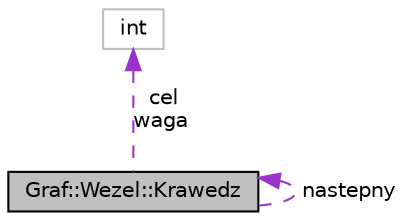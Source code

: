 digraph G
{
  edge [fontname="Helvetica",fontsize="10",labelfontname="Helvetica",labelfontsize="10"];
  node [fontname="Helvetica",fontsize="10",shape=record];
  Node1 [label="Graf::Wezel::Krawedz",height=0.2,width=0.4,color="black", fillcolor="grey75", style="filled" fontcolor="black"];
  Node1 -> Node1 [dir="back",color="darkorchid3",fontsize="10",style="dashed",label=" nastepny" ,fontname="Helvetica"];
  Node2 -> Node1 [dir="back",color="darkorchid3",fontsize="10",style="dashed",label=" cel\nwaga" ,fontname="Helvetica"];
  Node2 [label="int",height=0.2,width=0.4,color="grey75", fillcolor="white", style="filled"];
}
